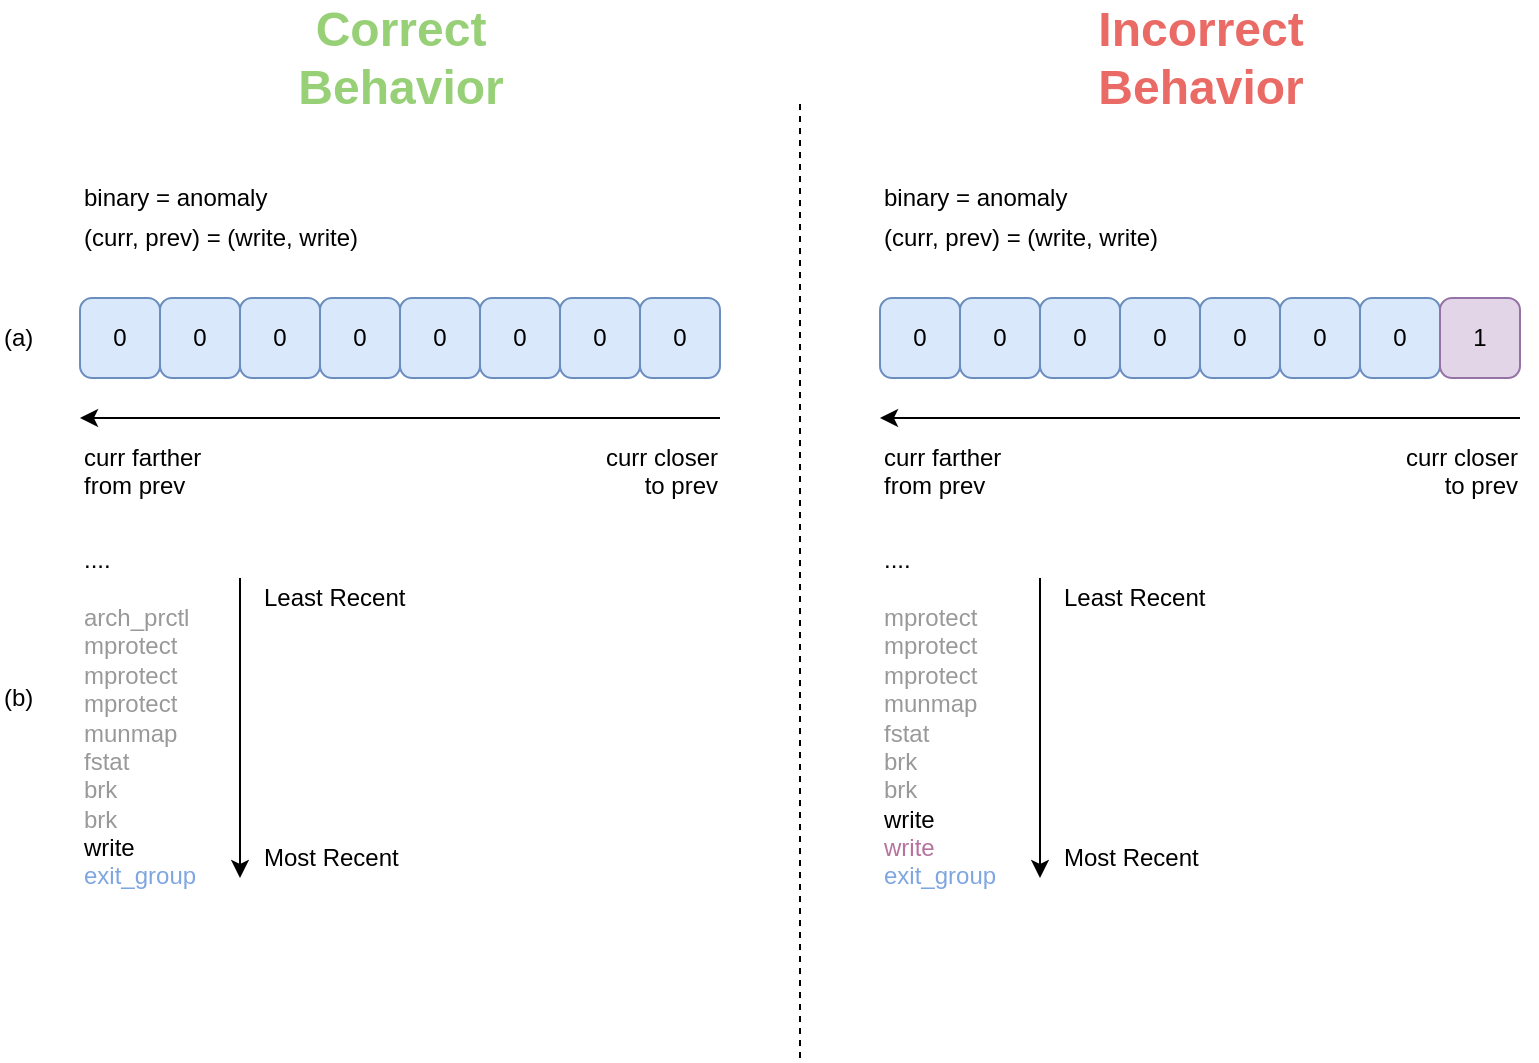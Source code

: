 <mxfile version="12.1.7" type="device" pages="1"><diagram id="4VQb4j5CQ5LQ0KDqWRRJ" name="Page-1"><mxGraphModel dx="970" dy="1297" grid="1" gridSize="10" guides="1" tooltips="1" connect="1" arrows="1" fold="1" page="1" pageScale="1" pageWidth="850" pageHeight="1100" math="0" shadow="0"><root><mxCell id="0"/><mxCell id="1" parent="0"/><mxCell id="VaIueDJUmBcWGi2YoBHb-1" value="0" style="rounded=1;whiteSpace=wrap;html=1;fillColor=#dae8fc;strokeColor=#6c8ebf;" parent="1" vertex="1"><mxGeometry x="80" y="180" width="40" height="40" as="geometry"/></mxCell><mxCell id="VaIueDJUmBcWGi2YoBHb-2" value="0" style="rounded=1;whiteSpace=wrap;html=1;fillColor=#dae8fc;strokeColor=#6c8ebf;" parent="1" vertex="1"><mxGeometry x="120" y="180" width="40" height="40" as="geometry"/></mxCell><mxCell id="VaIueDJUmBcWGi2YoBHb-3" value="0" style="rounded=1;whiteSpace=wrap;html=1;fillColor=#dae8fc;strokeColor=#6c8ebf;" parent="1" vertex="1"><mxGeometry x="160" y="180" width="40" height="40" as="geometry"/></mxCell><mxCell id="VaIueDJUmBcWGi2YoBHb-4" value="0" style="rounded=1;whiteSpace=wrap;html=1;fillColor=#dae8fc;strokeColor=#6c8ebf;" parent="1" vertex="1"><mxGeometry x="200" y="180" width="40" height="40" as="geometry"/></mxCell><mxCell id="VaIueDJUmBcWGi2YoBHb-6" value="0" style="rounded=1;whiteSpace=wrap;html=1;fillColor=#dae8fc;strokeColor=#6c8ebf;" parent="1" vertex="1"><mxGeometry x="240" y="180" width="40" height="40" as="geometry"/></mxCell><mxCell id="VaIueDJUmBcWGi2YoBHb-7" value="0" style="rounded=1;whiteSpace=wrap;html=1;fillColor=#dae8fc;strokeColor=#6c8ebf;" parent="1" vertex="1"><mxGeometry x="280" y="180" width="40" height="40" as="geometry"/></mxCell><mxCell id="VaIueDJUmBcWGi2YoBHb-8" value="0" style="rounded=1;whiteSpace=wrap;html=1;fillColor=#dae8fc;strokeColor=#6c8ebf;" parent="1" vertex="1"><mxGeometry x="320" y="180" width="40" height="40" as="geometry"/></mxCell><mxCell id="VaIueDJUmBcWGi2YoBHb-9" value="0" style="rounded=1;whiteSpace=wrap;html=1;fillColor=#dae8fc;strokeColor=#6c8ebf;" parent="1" vertex="1"><mxGeometry x="360" y="180" width="40" height="40" as="geometry"/></mxCell><mxCell id="VaIueDJUmBcWGi2YoBHb-10" value="" style="endArrow=classic;html=1;startArrow=none;startFill=0;endFill=1;" parent="1" edge="1"><mxGeometry width="50" height="50" relative="1" as="geometry"><mxPoint x="400" y="240" as="sourcePoint"/><mxPoint x="80" y="240" as="targetPoint"/></mxGeometry></mxCell><mxCell id="VaIueDJUmBcWGi2YoBHb-15" value="(curr, prev) = (write, write)" style="text;html=1;resizable=0;points=[];autosize=1;align=left;verticalAlign=top;spacingTop=-4;" parent="1" vertex="1"><mxGeometry x="80" y="140" width="180" height="20" as="geometry"/></mxCell><mxCell id="VaIueDJUmBcWGi2YoBHb-16" value="binary = anomaly" style="text;html=1;resizable=0;points=[];autosize=1;align=left;verticalAlign=top;spacingTop=-4;" parent="1" vertex="1"><mxGeometry x="80" y="120" width="120" height="20" as="geometry"/></mxCell><mxCell id="VaIueDJUmBcWGi2YoBHb-17" value="(a)" style="text;html=1;resizable=0;points=[];autosize=1;align=left;verticalAlign=top;spacingTop=-4;" parent="1" vertex="1"><mxGeometry x="40" y="190" width="30" height="20" as="geometry"/></mxCell><mxCell id="VaIueDJUmBcWGi2YoBHb-18" value="(b)" style="text;html=1;resizable=0;points=[];autosize=1;align=left;verticalAlign=top;spacingTop=-4;" parent="1" vertex="1"><mxGeometry x="40" y="370" width="30" height="20" as="geometry"/></mxCell><mxCell id="VaIueDJUmBcWGi2YoBHb-19" value="....&lt;br&gt;&lt;br&gt;&lt;font color=&quot;#999999&quot;&gt;arch_prctl&lt;br&gt;mprotect&lt;br&gt;mprotect&lt;br&gt;mprotect&lt;br&gt;munmap&lt;br&gt;fstat&lt;br&gt;brk&lt;br&gt;brk&lt;/font&gt;&lt;br&gt;write&lt;br&gt;&lt;font color=&quot;#7ea6e0&quot;&gt;exit_group&lt;/font&gt;" style="text;html=1;strokeColor=none;fillColor=none;align=left;verticalAlign=middle;whiteSpace=wrap;rounded=0;" parent="1" vertex="1"><mxGeometry x="80" y="380" width="40" height="20" as="geometry"/></mxCell><mxCell id="VaIueDJUmBcWGi2YoBHb-21" value="" style="endArrow=classic;html=1;endFill=1;startArrow=none;startFill=0;" parent="1" edge="1"><mxGeometry width="50" height="50" relative="1" as="geometry"><mxPoint x="160" y="320" as="sourcePoint"/><mxPoint x="160" y="470" as="targetPoint"/></mxGeometry></mxCell><mxCell id="VaIueDJUmBcWGi2YoBHb-22" value="Most Recent" style="text;html=1;resizable=0;points=[];autosize=1;align=left;verticalAlign=top;spacingTop=-4;" parent="1" vertex="1"><mxGeometry x="170" y="450" width="90" height="20" as="geometry"/></mxCell><mxCell id="VaIueDJUmBcWGi2YoBHb-23" value="Least Recent" style="text;html=1;resizable=0;points=[];autosize=1;align=left;verticalAlign=top;spacingTop=-4;" parent="1" vertex="1"><mxGeometry x="170" y="320" width="90" height="20" as="geometry"/></mxCell><mxCell id="VaIueDJUmBcWGi2YoBHb-24" value="0" style="rounded=1;whiteSpace=wrap;html=1;fillColor=#dae8fc;strokeColor=#6c8ebf;" parent="1" vertex="1"><mxGeometry x="480" y="180" width="40" height="40" as="geometry"/></mxCell><mxCell id="VaIueDJUmBcWGi2YoBHb-25" value="0" style="rounded=1;whiteSpace=wrap;html=1;fillColor=#dae8fc;strokeColor=#6c8ebf;" parent="1" vertex="1"><mxGeometry x="520" y="180" width="40" height="40" as="geometry"/></mxCell><mxCell id="VaIueDJUmBcWGi2YoBHb-26" value="0" style="rounded=1;whiteSpace=wrap;html=1;fillColor=#dae8fc;strokeColor=#6c8ebf;" parent="1" vertex="1"><mxGeometry x="560" y="180" width="40" height="40" as="geometry"/></mxCell><mxCell id="VaIueDJUmBcWGi2YoBHb-27" value="0" style="rounded=1;whiteSpace=wrap;html=1;fillColor=#dae8fc;strokeColor=#6c8ebf;" parent="1" vertex="1"><mxGeometry x="600" y="180" width="40" height="40" as="geometry"/></mxCell><mxCell id="VaIueDJUmBcWGi2YoBHb-28" value="0" style="rounded=1;whiteSpace=wrap;html=1;fillColor=#dae8fc;strokeColor=#6c8ebf;" parent="1" vertex="1"><mxGeometry x="640" y="180" width="40" height="40" as="geometry"/></mxCell><mxCell id="VaIueDJUmBcWGi2YoBHb-29" value="0" style="rounded=1;whiteSpace=wrap;html=1;fillColor=#dae8fc;strokeColor=#6c8ebf;" parent="1" vertex="1"><mxGeometry x="680" y="180" width="40" height="40" as="geometry"/></mxCell><mxCell id="VaIueDJUmBcWGi2YoBHb-30" value="0" style="rounded=1;whiteSpace=wrap;html=1;fillColor=#dae8fc;strokeColor=#6c8ebf;" parent="1" vertex="1"><mxGeometry x="720" y="180" width="40" height="40" as="geometry"/></mxCell><mxCell id="VaIueDJUmBcWGi2YoBHb-31" value="1" style="rounded=1;whiteSpace=wrap;html=1;fillColor=#e1d5e7;strokeColor=#9673a6;" parent="1" vertex="1"><mxGeometry x="760" y="180" width="40" height="40" as="geometry"/></mxCell><mxCell id="VaIueDJUmBcWGi2YoBHb-32" value="" style="endArrow=classic;html=1;startArrow=none;startFill=0;endFill=1;" parent="1" edge="1"><mxGeometry width="50" height="50" relative="1" as="geometry"><mxPoint x="800" y="240" as="sourcePoint"/><mxPoint x="480" y="240" as="targetPoint"/></mxGeometry></mxCell><mxCell id="VaIueDJUmBcWGi2YoBHb-35" value="(curr, prev) = (write, write)" style="text;html=1;resizable=0;points=[];autosize=1;align=left;verticalAlign=top;spacingTop=-4;" parent="1" vertex="1"><mxGeometry x="480" y="140" width="180" height="20" as="geometry"/></mxCell><mxCell id="VaIueDJUmBcWGi2YoBHb-36" value="binary = anomaly" style="text;html=1;resizable=0;points=[];autosize=1;align=left;verticalAlign=top;spacingTop=-4;" parent="1" vertex="1"><mxGeometry x="480" y="120" width="120" height="20" as="geometry"/></mxCell><mxCell id="VaIueDJUmBcWGi2YoBHb-43" value="Correct&lt;br&gt;Behavior" style="text;strokeColor=none;fillColor=none;html=1;fontSize=24;fontStyle=1;verticalAlign=middle;align=center;fontColor=#97D077;" parent="1" vertex="1"><mxGeometry x="190" y="40" width="100" height="40" as="geometry"/></mxCell><mxCell id="VaIueDJUmBcWGi2YoBHb-44" value="Incorrect&lt;br&gt;Behavior" style="text;strokeColor=none;fillColor=none;html=1;fontSize=24;fontStyle=1;verticalAlign=middle;align=center;fontColor=#EA6B66;" parent="1" vertex="1"><mxGeometry x="590" y="40" width="100" height="40" as="geometry"/></mxCell><mxCell id="VaIueDJUmBcWGi2YoBHb-45" value="" style="endArrow=none;dashed=1;html=1;fontColor=#97D077;" parent="1" edge="1"><mxGeometry width="50" height="50" relative="1" as="geometry"><mxPoint x="440" y="560" as="sourcePoint"/><mxPoint x="440" y="80" as="targetPoint"/></mxGeometry></mxCell><mxCell id="VaIueDJUmBcWGi2YoBHb-46" value="....&lt;br&gt;&lt;br&gt;&lt;font color=&quot;#999999&quot;&gt;mprotect&lt;br&gt;mprotect&lt;br&gt;mprotect&lt;br&gt;munmap&lt;br&gt;fstat&lt;br&gt;brk&lt;br&gt;brk&lt;/font&gt;&lt;br&gt;write&lt;br&gt;&lt;font color=&quot;#b5739d&quot;&gt;write&lt;/font&gt;&lt;br&gt;&lt;font color=&quot;#7ea6e0&quot;&gt;exit_group&lt;/font&gt;" style="text;html=1;strokeColor=none;fillColor=none;align=left;verticalAlign=middle;whiteSpace=wrap;rounded=0;" parent="1" vertex="1"><mxGeometry x="480" y="380" width="40" height="20" as="geometry"/></mxCell><mxCell id="VaIueDJUmBcWGi2YoBHb-47" value="" style="endArrow=classic;html=1;endFill=1;startArrow=none;startFill=0;" parent="1" edge="1"><mxGeometry width="50" height="50" relative="1" as="geometry"><mxPoint x="560" y="320" as="sourcePoint"/><mxPoint x="560" y="470" as="targetPoint"/></mxGeometry></mxCell><mxCell id="VaIueDJUmBcWGi2YoBHb-48" value="Most Recent" style="text;html=1;resizable=0;points=[];autosize=1;align=left;verticalAlign=top;spacingTop=-4;" parent="1" vertex="1"><mxGeometry x="570" y="450" width="90" height="20" as="geometry"/></mxCell><mxCell id="VaIueDJUmBcWGi2YoBHb-49" value="Least Recent" style="text;html=1;resizable=0;points=[];autosize=1;align=left;verticalAlign=top;spacingTop=-4;" parent="1" vertex="1"><mxGeometry x="570" y="320" width="90" height="20" as="geometry"/></mxCell><mxCell id="yq2lzkc_q80ewY7am5YH-5" value="curr closer&lt;br&gt;to prev" style="text;html=1;resizable=0;points=[];autosize=1;align=right;verticalAlign=top;spacingTop=-4;" vertex="1" parent="1"><mxGeometry x="320" y="250" width="80" height="30" as="geometry"/></mxCell><mxCell id="yq2lzkc_q80ewY7am5YH-6" value="curr farther&lt;br&gt;from prev" style="text;html=1;resizable=0;points=[];autosize=1;align=left;verticalAlign=top;spacingTop=-4;" vertex="1" parent="1"><mxGeometry x="80" y="250" width="80" height="30" as="geometry"/></mxCell><mxCell id="yq2lzkc_q80ewY7am5YH-7" value="curr farther&lt;br&gt;from prev" style="text;html=1;resizable=0;points=[];autosize=1;align=left;verticalAlign=top;spacingTop=-4;" vertex="1" parent="1"><mxGeometry x="480" y="250" width="80" height="30" as="geometry"/></mxCell><mxCell id="yq2lzkc_q80ewY7am5YH-8" value="curr closer&lt;br&gt;to prev" style="text;html=1;resizable=0;points=[];autosize=1;align=right;verticalAlign=top;spacingTop=-4;" vertex="1" parent="1"><mxGeometry x="720" y="250" width="80" height="30" as="geometry"/></mxCell></root></mxGraphModel></diagram></mxfile>